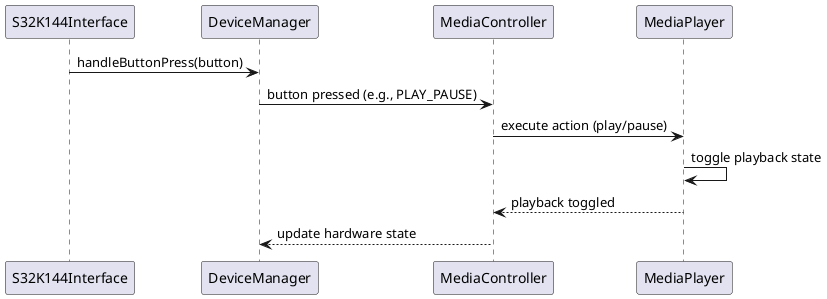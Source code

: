 @startuml
participant "S32K144Interface" as S32K144
participant "DeviceManager" as DeviceMgr
participant "MediaController" as MediaCtrl
participant "MediaPlayer" as Player

S32K144 -> DeviceMgr : handleButtonPress(button)
DeviceMgr -> MediaCtrl : button pressed (e.g., PLAY_PAUSE)
MediaCtrl -> Player : execute action (play/pause)
Player -> Player : toggle playback state
Player --> MediaCtrl : playback toggled
MediaCtrl --> DeviceMgr : update hardware state
@enduml
